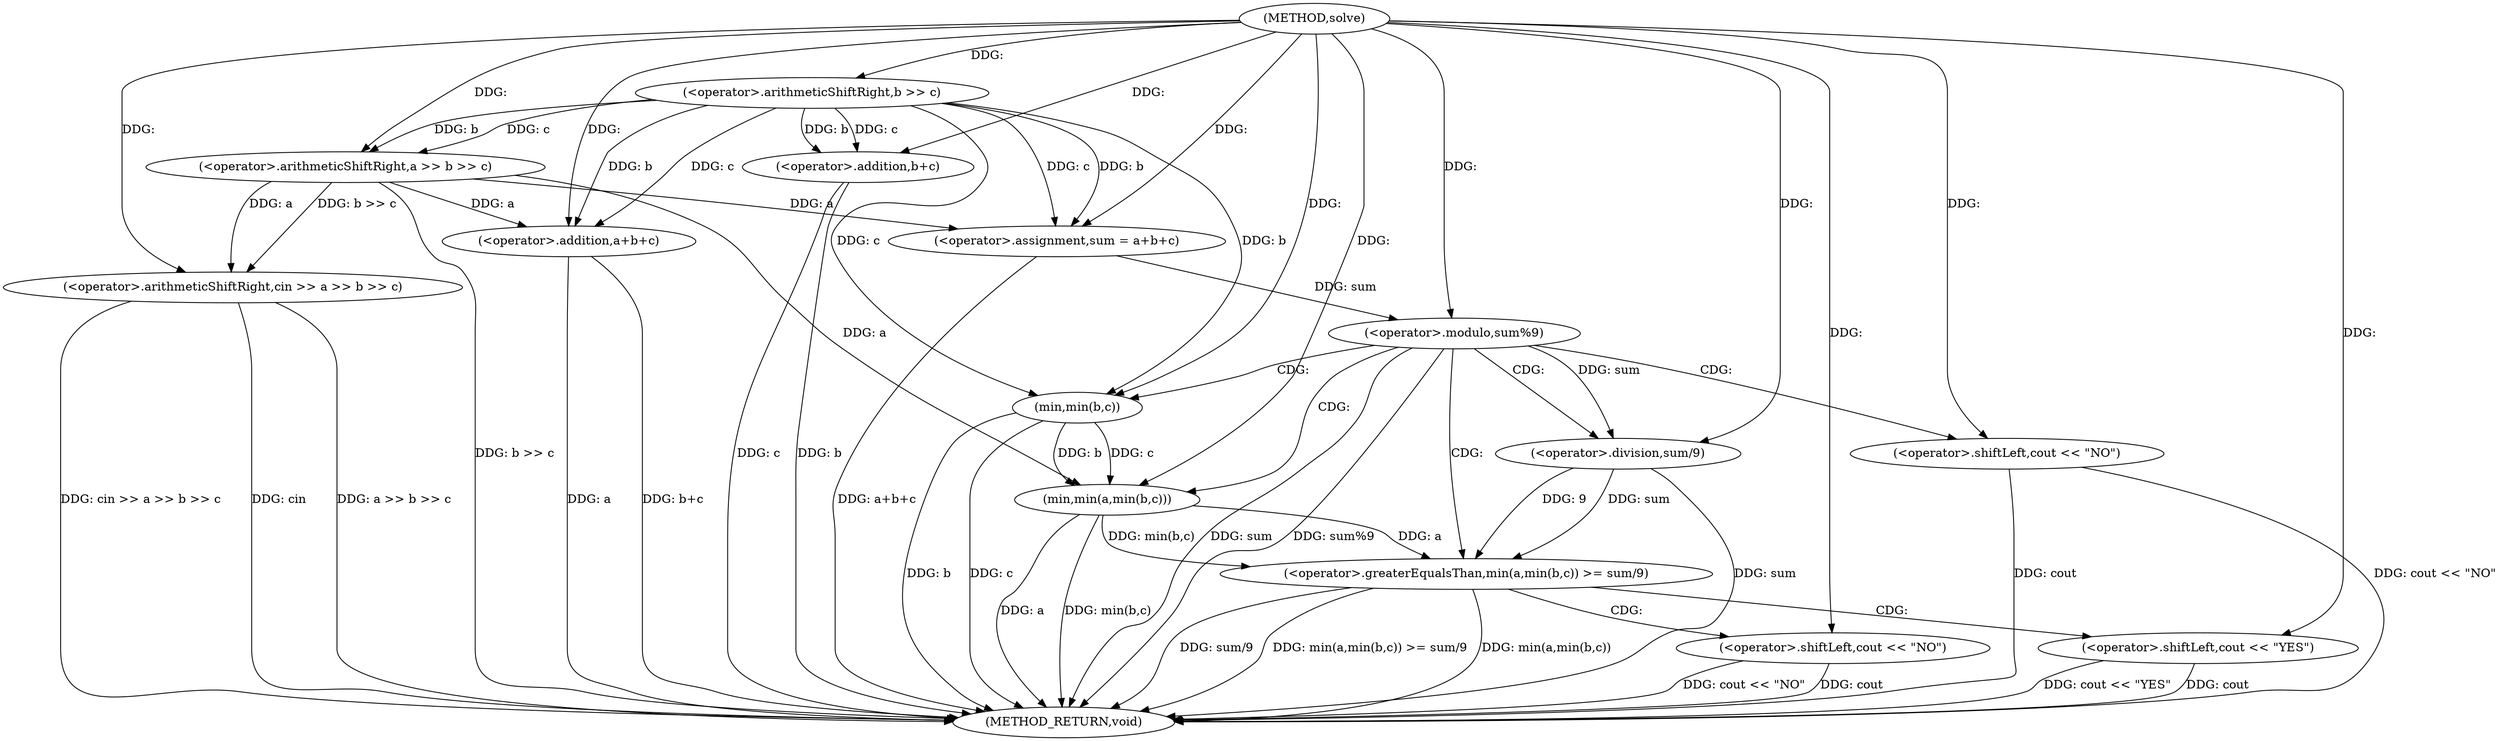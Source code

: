 digraph "solve" {  
"1000651" [label = "(METHOD,solve)" ]
"1000699" [label = "(METHOD_RETURN,void)" ]
"1000656" [label = "(<operator>.arithmeticShiftRight,cin >> a >> b >> c)" ]
"1000664" [label = "(<operator>.assignment,sum = a+b+c)" ]
"1000672" [label = "(<operator>.modulo,sum%9)" ]
"1000658" [label = "(<operator>.arithmeticShiftRight,a >> b >> c)" ]
"1000666" [label = "(<operator>.addition,a+b+c)" ]
"1000676" [label = "(<operator>.shiftLeft,cout << \"NO\")" ]
"1000660" [label = "(<operator>.arithmeticShiftRight,b >> c)" ]
"1000668" [label = "(<operator>.addition,b+c)" ]
"1000681" [label = "(<operator>.greaterEqualsThan,min(a,min(b,c)) >= sum/9)" ]
"1000691" [label = "(<operator>.shiftLeft,cout << \"YES\")" ]
"1000682" [label = "(min,min(a,min(b,c)))" ]
"1000687" [label = "(<operator>.division,sum/9)" ]
"1000696" [label = "(<operator>.shiftLeft,cout << \"NO\")" ]
"1000684" [label = "(min,min(b,c))" ]
  "1000658" -> "1000699"  [ label = "DDG: b >> c"] 
  "1000656" -> "1000699"  [ label = "DDG: a >> b >> c"] 
  "1000656" -> "1000699"  [ label = "DDG: cin >> a >> b >> c"] 
  "1000666" -> "1000699"  [ label = "DDG: a"] 
  "1000668" -> "1000699"  [ label = "DDG: b"] 
  "1000668" -> "1000699"  [ label = "DDG: c"] 
  "1000666" -> "1000699"  [ label = "DDG: b+c"] 
  "1000664" -> "1000699"  [ label = "DDG: a+b+c"] 
  "1000672" -> "1000699"  [ label = "DDG: sum"] 
  "1000672" -> "1000699"  [ label = "DDG: sum%9"] 
  "1000682" -> "1000699"  [ label = "DDG: a"] 
  "1000684" -> "1000699"  [ label = "DDG: b"] 
  "1000684" -> "1000699"  [ label = "DDG: c"] 
  "1000682" -> "1000699"  [ label = "DDG: min(b,c)"] 
  "1000681" -> "1000699"  [ label = "DDG: min(a,min(b,c))"] 
  "1000687" -> "1000699"  [ label = "DDG: sum"] 
  "1000681" -> "1000699"  [ label = "DDG: sum/9"] 
  "1000681" -> "1000699"  [ label = "DDG: min(a,min(b,c)) >= sum/9"] 
  "1000696" -> "1000699"  [ label = "DDG: cout"] 
  "1000696" -> "1000699"  [ label = "DDG: cout << \"NO\""] 
  "1000691" -> "1000699"  [ label = "DDG: cout"] 
  "1000691" -> "1000699"  [ label = "DDG: cout << \"YES\""] 
  "1000676" -> "1000699"  [ label = "DDG: cout"] 
  "1000676" -> "1000699"  [ label = "DDG: cout << \"NO\""] 
  "1000656" -> "1000699"  [ label = "DDG: cin"] 
  "1000660" -> "1000664"  [ label = "DDG: c"] 
  "1000651" -> "1000664"  [ label = "DDG: "] 
  "1000660" -> "1000664"  [ label = "DDG: b"] 
  "1000658" -> "1000664"  [ label = "DDG: a"] 
  "1000651" -> "1000656"  [ label = "DDG: "] 
  "1000658" -> "1000656"  [ label = "DDG: a"] 
  "1000658" -> "1000656"  [ label = "DDG: b >> c"] 
  "1000651" -> "1000658"  [ label = "DDG: "] 
  "1000660" -> "1000658"  [ label = "DDG: b"] 
  "1000660" -> "1000658"  [ label = "DDG: c"] 
  "1000658" -> "1000666"  [ label = "DDG: a"] 
  "1000651" -> "1000666"  [ label = "DDG: "] 
  "1000660" -> "1000666"  [ label = "DDG: c"] 
  "1000660" -> "1000666"  [ label = "DDG: b"] 
  "1000664" -> "1000672"  [ label = "DDG: sum"] 
  "1000651" -> "1000672"  [ label = "DDG: "] 
  "1000651" -> "1000660"  [ label = "DDG: "] 
  "1000660" -> "1000668"  [ label = "DDG: b"] 
  "1000651" -> "1000668"  [ label = "DDG: "] 
  "1000660" -> "1000668"  [ label = "DDG: c"] 
  "1000651" -> "1000676"  [ label = "DDG: "] 
  "1000682" -> "1000681"  [ label = "DDG: a"] 
  "1000682" -> "1000681"  [ label = "DDG: min(b,c)"] 
  "1000687" -> "1000681"  [ label = "DDG: 9"] 
  "1000687" -> "1000681"  [ label = "DDG: sum"] 
  "1000651" -> "1000682"  [ label = "DDG: "] 
  "1000658" -> "1000682"  [ label = "DDG: a"] 
  "1000684" -> "1000682"  [ label = "DDG: c"] 
  "1000684" -> "1000682"  [ label = "DDG: b"] 
  "1000672" -> "1000687"  [ label = "DDG: sum"] 
  "1000651" -> "1000687"  [ label = "DDG: "] 
  "1000651" -> "1000691"  [ label = "DDG: "] 
  "1000651" -> "1000684"  [ label = "DDG: "] 
  "1000660" -> "1000684"  [ label = "DDG: b"] 
  "1000660" -> "1000684"  [ label = "DDG: c"] 
  "1000651" -> "1000696"  [ label = "DDG: "] 
  "1000672" -> "1000681"  [ label = "CDG: "] 
  "1000672" -> "1000676"  [ label = "CDG: "] 
  "1000672" -> "1000682"  [ label = "CDG: "] 
  "1000672" -> "1000687"  [ label = "CDG: "] 
  "1000672" -> "1000684"  [ label = "CDG: "] 
  "1000681" -> "1000691"  [ label = "CDG: "] 
  "1000681" -> "1000696"  [ label = "CDG: "] 
}
